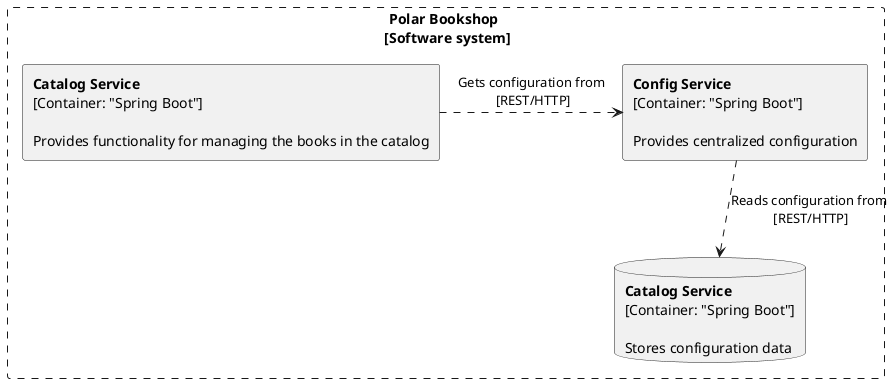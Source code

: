 @startuml
allow_mixing

rectangle "Polar Bookshop \n [Software system]" #line.dashed {
    rectangle catalogService [
        **Catalog Service**
        [Container: "Spring Boot"]

        Provides functionality for managing the books in the catalog
    ]

    rectangle configService [
        **Config Service**
        [Container: "Spring Boot"]

        Provides centralized configuration
    ]

    database configRepo [
        **Catalog Service**
        [Container: "Spring Boot"]

        Stores configuration data
    ]
}


catalogService .right> configService: Gets configuration from\n [REST/HTTP]
configService ..> configRepo: Reads configuration from\n [REST/HTTP]

@enduml